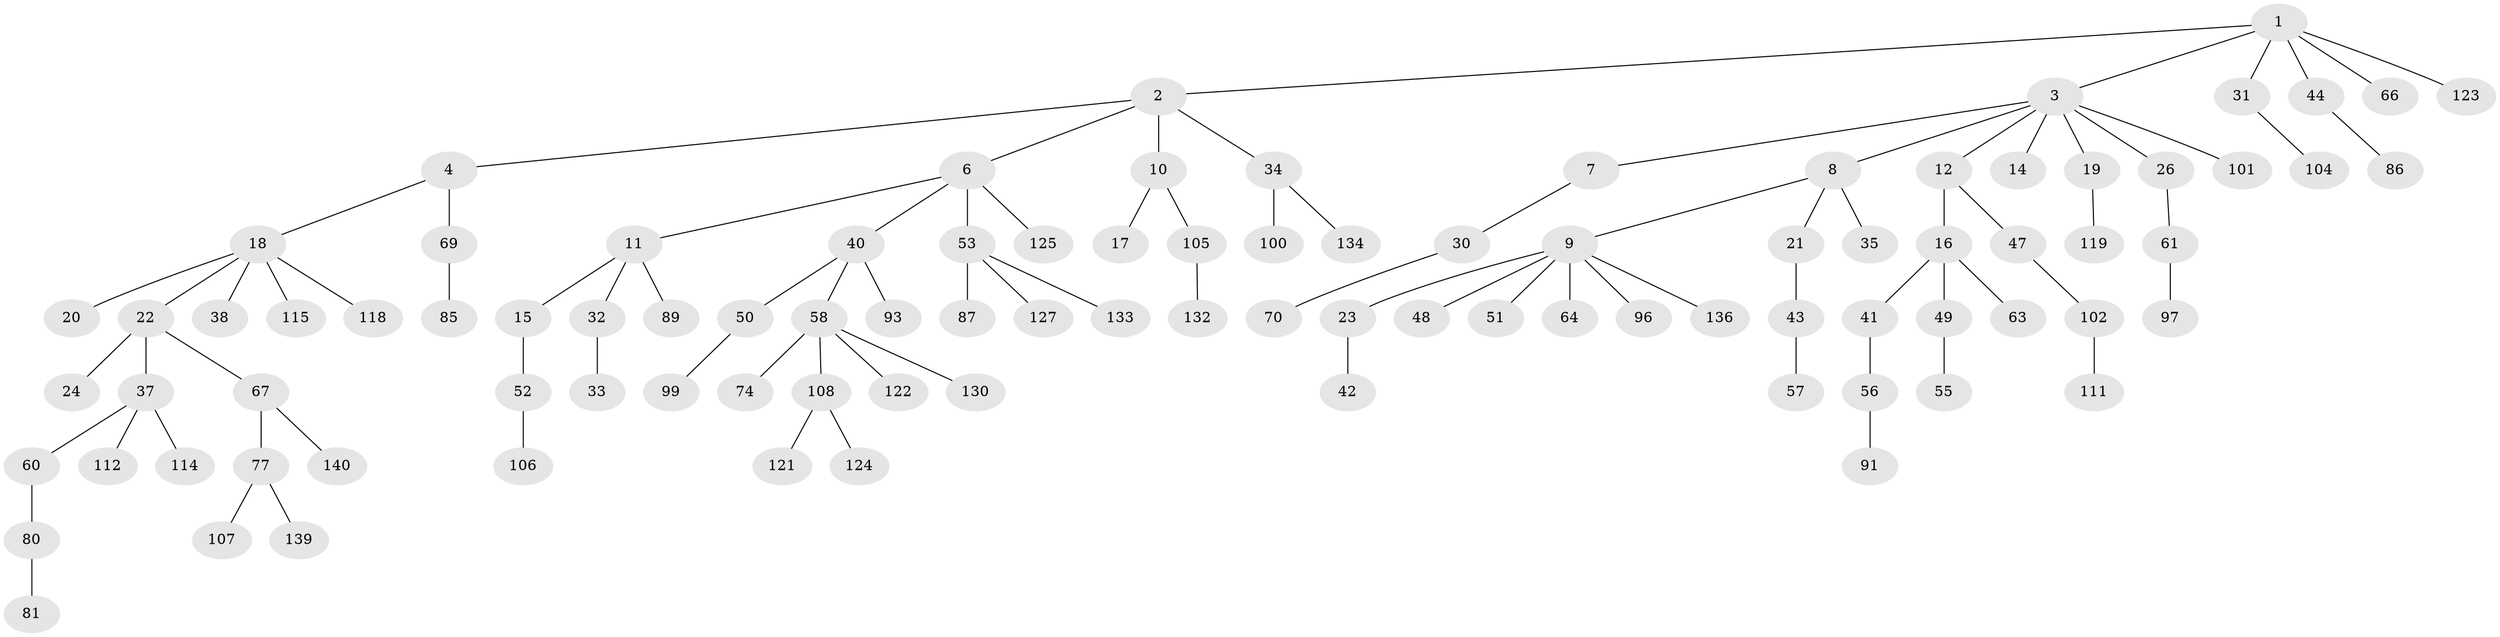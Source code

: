// Generated by graph-tools (version 1.1) at 2025/24/03/03/25 07:24:05]
// undirected, 95 vertices, 94 edges
graph export_dot {
graph [start="1"]
  node [color=gray90,style=filled];
  1 [super="+62"];
  2;
  3 [super="+5"];
  4 [super="+79"];
  6 [super="+25"];
  7 [super="+65"];
  8 [super="+13"];
  9 [super="+45"];
  10 [super="+84"];
  11 [super="+135"];
  12;
  14;
  15 [super="+27"];
  16 [super="+54"];
  17;
  18 [super="+28"];
  19 [super="+39"];
  20 [super="+75"];
  21 [super="+72"];
  22 [super="+36"];
  23 [super="+29"];
  24 [super="+138"];
  26;
  30 [super="+68"];
  31 [super="+88"];
  32 [super="+90"];
  33;
  34 [super="+59"];
  35 [super="+103"];
  37 [super="+83"];
  38;
  40 [super="+131"];
  41 [super="+82"];
  42;
  43;
  44 [super="+46"];
  47;
  48;
  49 [super="+78"];
  50 [super="+76"];
  51;
  52 [super="+94"];
  53 [super="+109"];
  55;
  56 [super="+137"];
  57;
  58 [super="+73"];
  60;
  61 [super="+141"];
  63;
  64 [super="+126"];
  66;
  67;
  69 [super="+71"];
  70 [super="+110"];
  74 [super="+92"];
  77 [super="+113"];
  80;
  81;
  85 [super="+95"];
  86 [super="+129"];
  87;
  89 [super="+98"];
  91;
  93;
  96;
  97;
  99 [super="+117"];
  100;
  101;
  102;
  104;
  105 [super="+116"];
  106 [super="+120"];
  107;
  108;
  111;
  112;
  114;
  115;
  118;
  119;
  121;
  122 [super="+128"];
  123;
  124;
  125;
  127;
  130;
  132;
  133;
  134;
  136;
  139;
  140;
  1 -- 2;
  1 -- 3;
  1 -- 31;
  1 -- 44;
  1 -- 66;
  1 -- 123;
  2 -- 4;
  2 -- 6;
  2 -- 10;
  2 -- 34;
  3 -- 8;
  3 -- 12;
  3 -- 14;
  3 -- 26;
  3 -- 19;
  3 -- 101;
  3 -- 7;
  4 -- 18;
  4 -- 69;
  6 -- 11;
  6 -- 125;
  6 -- 40;
  6 -- 53;
  7 -- 30;
  8 -- 9;
  8 -- 35;
  8 -- 21;
  9 -- 23;
  9 -- 51;
  9 -- 64;
  9 -- 136;
  9 -- 48;
  9 -- 96;
  10 -- 17;
  10 -- 105;
  11 -- 15;
  11 -- 32;
  11 -- 89;
  12 -- 16;
  12 -- 47;
  15 -- 52;
  16 -- 41;
  16 -- 49;
  16 -- 63;
  18 -- 20;
  18 -- 22;
  18 -- 38;
  18 -- 115;
  18 -- 118;
  19 -- 119;
  21 -- 43;
  22 -- 24;
  22 -- 67;
  22 -- 37;
  23 -- 42;
  26 -- 61;
  30 -- 70;
  31 -- 104;
  32 -- 33;
  34 -- 134;
  34 -- 100;
  37 -- 60;
  37 -- 112;
  37 -- 114;
  40 -- 50;
  40 -- 58;
  40 -- 93;
  41 -- 56;
  43 -- 57;
  44 -- 86;
  47 -- 102;
  49 -- 55;
  50 -- 99;
  52 -- 106;
  53 -- 87;
  53 -- 127;
  53 -- 133;
  56 -- 91;
  58 -- 74;
  58 -- 108;
  58 -- 122;
  58 -- 130;
  60 -- 80;
  61 -- 97;
  67 -- 77;
  67 -- 140;
  69 -- 85;
  77 -- 107;
  77 -- 139;
  80 -- 81;
  102 -- 111;
  105 -- 132;
  108 -- 121;
  108 -- 124;
}
